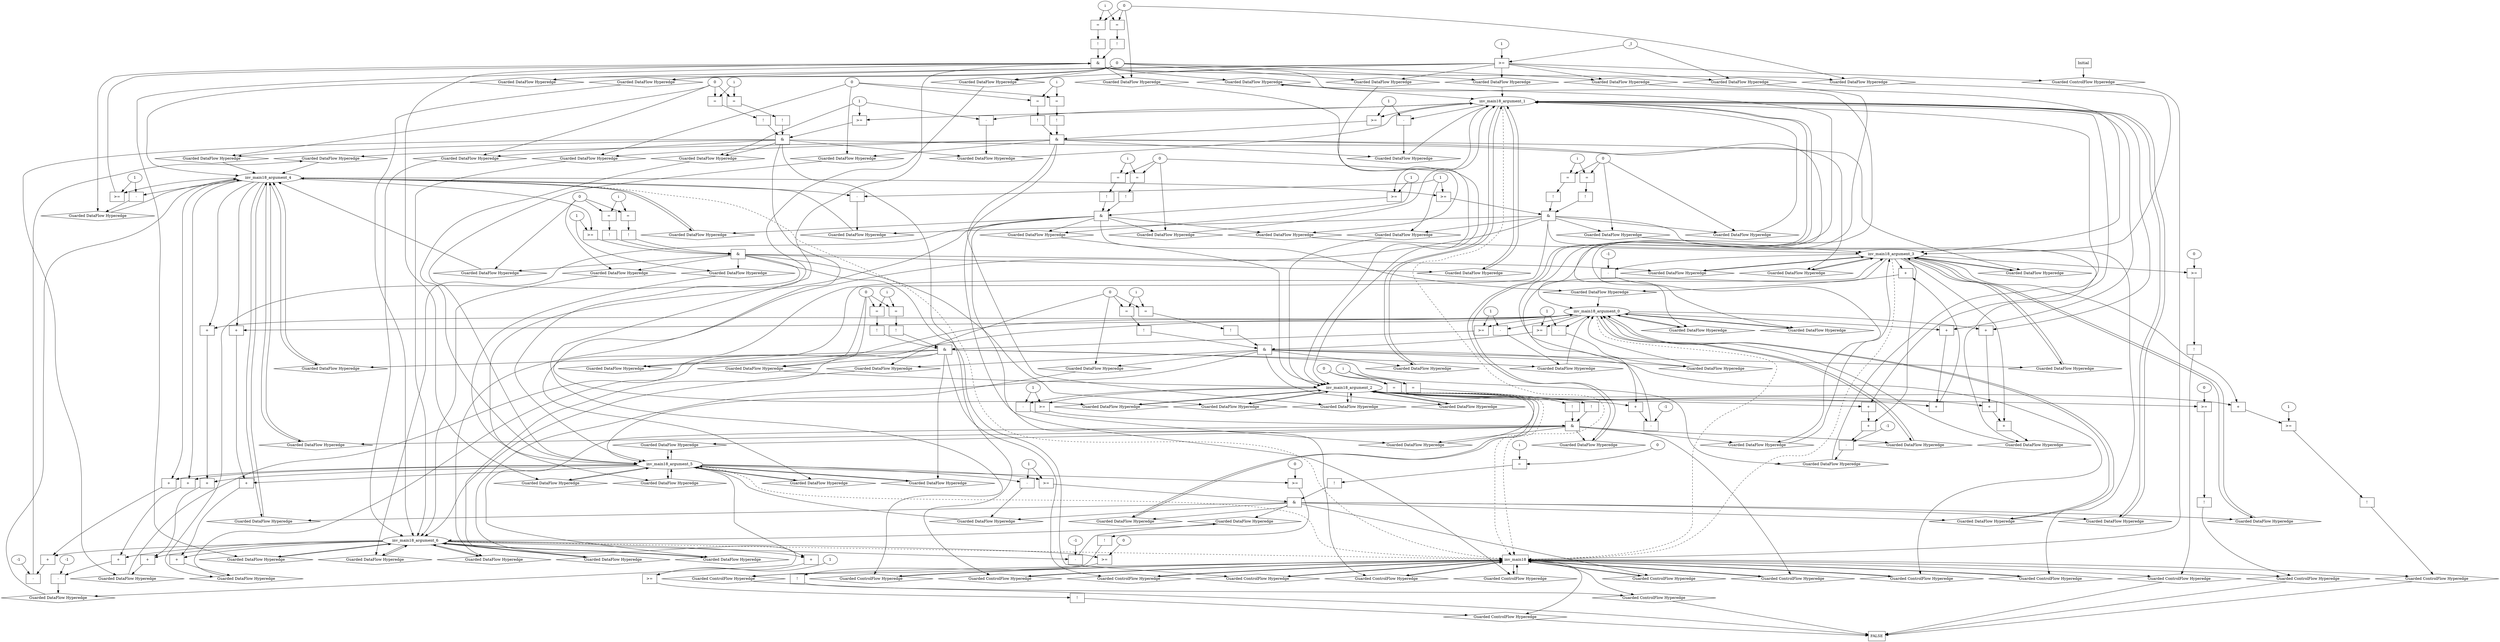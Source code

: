 digraph dag {
inv_main18 [label="inv_main18" shape="rect"];
FALSE [label="FALSE" shape="rect"];
Initial [label="Initial" shape="rect"];
ControlFowHyperEdge_0 [label="Guarded ControlFlow Hyperedge" shape="diamond"];
Initial -> ControlFowHyperEdge_0[label=""]
ControlFowHyperEdge_0 -> inv_main18[label=""]
ControlFowHyperEdge_1 [label="Guarded ControlFlow Hyperedge" shape="diamond"];
inv_main18 -> ControlFowHyperEdge_1[label=""]
ControlFowHyperEdge_1 -> inv_main18[label=""]
ControlFowHyperEdge_2 [label="Guarded ControlFlow Hyperedge" shape="diamond"];
inv_main18 -> ControlFowHyperEdge_2[label=""]
ControlFowHyperEdge_2 -> inv_main18[label=""]
ControlFowHyperEdge_3 [label="Guarded ControlFlow Hyperedge" shape="diamond"];
inv_main18 -> ControlFowHyperEdge_3[label=""]
ControlFowHyperEdge_3 -> inv_main18[label=""]
ControlFowHyperEdge_4 [label="Guarded ControlFlow Hyperedge" shape="diamond"];
inv_main18 -> ControlFowHyperEdge_4[label=""]
ControlFowHyperEdge_4 -> inv_main18[label=""]
ControlFowHyperEdge_5 [label="Guarded ControlFlow Hyperedge" shape="diamond"];
inv_main18 -> ControlFowHyperEdge_5[label=""]
ControlFowHyperEdge_5 -> inv_main18[label=""]
ControlFowHyperEdge_6 [label="Guarded ControlFlow Hyperedge" shape="diamond"];
inv_main18 -> ControlFowHyperEdge_6[label=""]
ControlFowHyperEdge_6 -> inv_main18[label=""]
ControlFowHyperEdge_7 [label="Guarded ControlFlow Hyperedge" shape="diamond"];
inv_main18 -> ControlFowHyperEdge_7[label=""]
ControlFowHyperEdge_7 -> inv_main18[label=""]
ControlFowHyperEdge_8 [label="Guarded ControlFlow Hyperedge" shape="diamond"];
inv_main18 -> ControlFowHyperEdge_8[label=""]
ControlFowHyperEdge_8 -> inv_main18[label=""]
ControlFowHyperEdge_9 [label="Guarded ControlFlow Hyperedge" shape="diamond"];
inv_main18 -> ControlFowHyperEdge_9[label=""]
ControlFowHyperEdge_9 -> inv_main18[label=""]
ControlFowHyperEdge_10 [label="Guarded ControlFlow Hyperedge" shape="diamond"];
inv_main18 -> ControlFowHyperEdge_10[label=""]
ControlFowHyperEdge_10 -> inv_main18[label=""]
ControlFowHyperEdge_11 [label="Guarded ControlFlow Hyperedge" shape="diamond"];
inv_main18 -> ControlFowHyperEdge_11[label=""]
ControlFowHyperEdge_11 -> FALSE[label=""]
ControlFowHyperEdge_12 [label="Guarded ControlFlow Hyperedge" shape="diamond"];
inv_main18 -> ControlFowHyperEdge_12[label=""]
ControlFowHyperEdge_12 -> FALSE[label=""]
ControlFowHyperEdge_13 [label="Guarded ControlFlow Hyperedge" shape="diamond"];
inv_main18 -> ControlFowHyperEdge_13[label=""]
ControlFowHyperEdge_13 -> FALSE[label=""]
ControlFowHyperEdge_14 [label="Guarded ControlFlow Hyperedge" shape="diamond"];
inv_main18 -> ControlFowHyperEdge_14[label=""]
ControlFowHyperEdge_14 -> FALSE[label=""]
ControlFowHyperEdge_15 [label="Guarded ControlFlow Hyperedge" shape="diamond"];
inv_main18 -> ControlFowHyperEdge_15[label=""]
ControlFowHyperEdge_15 -> FALSE[label=""]
ControlFowHyperEdge_16 [label="Guarded ControlFlow Hyperedge" shape="diamond"];
inv_main18 -> ControlFowHyperEdge_16[label=""]
ControlFowHyperEdge_16 -> FALSE[label=""]
inv_main18_argument_0 [label="inv_main18_argument_0" shape="oval"];
inv_main18_argument_0 -> inv_main18[label="" style="dashed"]
inv_main18_argument_1 [label="inv_main18_argument_1" shape="oval"];
inv_main18_argument_1 -> inv_main18[label="" style="dashed"]
inv_main18_argument_2 [label="inv_main18_argument_2" shape="oval"];
inv_main18_argument_2 -> inv_main18[label="" style="dashed"]
inv_main18_argument_3 [label="inv_main18_argument_3" shape="oval"];
inv_main18_argument_3 -> inv_main18[label="" style="dashed"]
inv_main18_argument_4 [label="inv_main18_argument_4" shape="oval"];
inv_main18_argument_4 -> inv_main18[label="" style="dashed"]
inv_main18_argument_5 [label="inv_main18_argument_5" shape="oval"];
inv_main18_argument_5 -> inv_main18[label="" style="dashed"]
inv_main18_argument_6 [label="inv_main18_argument_6" shape="oval"];
inv_main18_argument_6 -> inv_main18[label="" style="dashed"]

xxxinv_main18___Initial_0xxxguard_0_node_0 [label=">=" shape="rect"];
xxxinv_main18___Initial_0xxxguard_0_node_2 [label="1"];
xxxinv_main18___Initial_0xxxdataFlow2_node_0->xxxinv_main18___Initial_0xxxguard_0_node_0
xxxinv_main18___Initial_0xxxguard_0_node_2->xxxinv_main18___Initial_0xxxguard_0_node_0

xxxinv_main18___Initial_0xxxguard_0_node_0->ControlFowHyperEdge_0 [label=""];
xxxinv_main18___Initial_0xxxdataFlow_0_node_0 [label="0"];

xxxinv_main18___Initial_0xxxdataFlow_0_node_0->DataFowHyperEdge_0_inv_main18_argument_5 [label=""];

xxxinv_main18___Initial_0xxxdataFlow_0_node_0->DataFowHyperEdge_0_inv_main18_argument_3 [label=""];
xxxinv_main18___Initial_0xxxdataFlow2_node_0 [label="_I"];

xxxinv_main18___Initial_0xxxdataFlow2_node_0->DataFowHyperEdge_0_inv_main18_argument_0 [label=""];

xxxinv_main18___Initial_0xxxdataFlow_0_node_0->DataFowHyperEdge_0_inv_main18_argument_2 [label=""];

xxxinv_main18___Initial_0xxxdataFlow_0_node_0->DataFowHyperEdge_0_inv_main18_argument_1 [label=""];

xxxinv_main18___Initial_0xxxdataFlow_0_node_0->DataFowHyperEdge_0_inv_main18_argument_4 [label=""];

xxxinv_main18___Initial_0xxxdataFlow_0_node_0->DataFowHyperEdge_0_inv_main18_argument_6 [label=""];
xxxinv_main18___inv_main18_1xxx_and [label="&" shape="rect"];
xxxinv_main18___inv_main18_1xxxguard_0_node_0 [label=">=" shape="rect"];
inv_main18_argument_4->xxxinv_main18___inv_main18_1xxxguard_0_node_0
xxxinv_main18___inv_main18_1xxxdataFlow3_node_2->xxxinv_main18___inv_main18_1xxxguard_0_node_0

xxxinv_main18___inv_main18_1xxxguard_0_node_0->xxxinv_main18___inv_main18_1xxx_and [label=""];
xxxinv_main18___inv_main18_1xxxguard1_node_0 [label="!" shape="rect"];
xxxinv_main18___inv_main18_1xxxguard1_node_1 [label="=" shape="rect"];
xxxinv_main18___inv_main18_1xxxguard1_node_2 [label="i"];
xxxinv_main18___inv_main18_1xxxguard1_node_1->xxxinv_main18___inv_main18_1xxxguard1_node_0
xxxinv_main18___inv_main18_1xxxguard1_node_2->xxxinv_main18___inv_main18_1xxxguard1_node_1
xxxinv_main18___inv_main18_1xxxdataFlow1_node_0->xxxinv_main18___inv_main18_1xxxguard1_node_1

xxxinv_main18___inv_main18_1xxxguard1_node_0->xxxinv_main18___inv_main18_1xxx_and [label=""];
xxxinv_main18___inv_main18_1xxxguard2_node_0 [label="!" shape="rect"];
xxxinv_main18___inv_main18_1xxxguard2_node_1 [label="=" shape="rect"];
xxxinv_main18___inv_main18_1xxxguard2_node_1->xxxinv_main18___inv_main18_1xxxguard2_node_0
xxxinv_main18___inv_main18_1xxxguard1_node_2->xxxinv_main18___inv_main18_1xxxguard2_node_1
xxxinv_main18___inv_main18_1xxxdataFlow1_node_0->xxxinv_main18___inv_main18_1xxxguard2_node_1

xxxinv_main18___inv_main18_1xxxguard2_node_0->xxxinv_main18___inv_main18_1xxx_and [label=""];
xxxinv_main18___inv_main18_1xxx_and->ControlFowHyperEdge_1 [label=""];
xxxinv_main18___inv_main18_1xxxdataFlow_0_node_0 [label="-" shape="rect"];
xxxinv_main18___inv_main18_1xxxdataFlow_0_node_1 [label="+" shape="rect"];
xxxinv_main18___inv_main18_1xxxdataFlow_0_node_4 [label="-1"];
xxxinv_main18___inv_main18_1xxxdataFlow_0_node_1->xxxinv_main18___inv_main18_1xxxdataFlow_0_node_0
xxxinv_main18___inv_main18_1xxxdataFlow_0_node_4->xxxinv_main18___inv_main18_1xxxdataFlow_0_node_0
inv_main18_argument_2->xxxinv_main18___inv_main18_1xxxdataFlow_0_node_1
inv_main18_argument_3->xxxinv_main18___inv_main18_1xxxdataFlow_0_node_1

xxxinv_main18___inv_main18_1xxxdataFlow_0_node_0->DataFowHyperEdge_1_inv_main18_argument_1 [label=""];
xxxinv_main18___inv_main18_1xxxdataFlow1_node_0 [label="0"];

xxxinv_main18___inv_main18_1xxxdataFlow1_node_0->DataFowHyperEdge_1_inv_main18_argument_2 [label=""];

xxxinv_main18___inv_main18_1xxxdataFlow1_node_0->DataFowHyperEdge_1_inv_main18_argument_3 [label=""];
xxxinv_main18___inv_main18_1xxxdataFlow3_node_0 [label="-" shape="rect"];
xxxinv_main18___inv_main18_1xxxdataFlow3_node_2 [label="1"];
inv_main18_argument_4->xxxinv_main18___inv_main18_1xxxdataFlow3_node_0
xxxinv_main18___inv_main18_1xxxdataFlow3_node_2->xxxinv_main18___inv_main18_1xxxdataFlow3_node_0

xxxinv_main18___inv_main18_1xxxdataFlow3_node_0->DataFowHyperEdge_1_inv_main18_argument_4 [label=""];
xxxinv_main18___inv_main18_2xxx_and [label="&" shape="rect"];
xxxinv_main18___inv_main18_2xxxguard_0_node_0 [label=">=" shape="rect"];
inv_main18_argument_0->xxxinv_main18___inv_main18_2xxxguard_0_node_0
xxxinv_main18___inv_main18_2xxxdataFlow_0_node_2->xxxinv_main18___inv_main18_2xxxguard_0_node_0

xxxinv_main18___inv_main18_2xxxguard_0_node_0->xxxinv_main18___inv_main18_2xxx_and [label=""];
xxxinv_main18___inv_main18_2xxxguard1_node_0 [label="!" shape="rect"];
xxxinv_main18___inv_main18_2xxxguard1_node_1 [label="=" shape="rect"];
xxxinv_main18___inv_main18_2xxxguard1_node_2 [label="i"];
xxxinv_main18___inv_main18_2xxxguard1_node_1->xxxinv_main18___inv_main18_2xxxguard1_node_0
xxxinv_main18___inv_main18_2xxxguard1_node_2->xxxinv_main18___inv_main18_2xxxguard1_node_1
xxxinv_main18___inv_main18_2xxxdataFlow2_node_0->xxxinv_main18___inv_main18_2xxxguard1_node_1

xxxinv_main18___inv_main18_2xxxguard1_node_0->xxxinv_main18___inv_main18_2xxx_and [label=""];
xxxinv_main18___inv_main18_2xxxguard2_node_0 [label="!" shape="rect"];
xxxinv_main18___inv_main18_2xxxguard2_node_1 [label="=" shape="rect"];
xxxinv_main18___inv_main18_2xxxguard2_node_1->xxxinv_main18___inv_main18_2xxxguard2_node_0
xxxinv_main18___inv_main18_2xxxguard1_node_2->xxxinv_main18___inv_main18_2xxxguard2_node_1
xxxinv_main18___inv_main18_2xxxdataFlow2_node_0->xxxinv_main18___inv_main18_2xxxguard2_node_1

xxxinv_main18___inv_main18_2xxxguard2_node_0->xxxinv_main18___inv_main18_2xxx_and [label=""];
xxxinv_main18___inv_main18_2xxx_and->ControlFowHyperEdge_2 [label=""];
xxxinv_main18___inv_main18_2xxxdataFlow_0_node_0 [label="-" shape="rect"];
xxxinv_main18___inv_main18_2xxxdataFlow_0_node_2 [label="1"];
inv_main18_argument_0->xxxinv_main18___inv_main18_2xxxdataFlow_0_node_0
xxxinv_main18___inv_main18_2xxxdataFlow_0_node_2->xxxinv_main18___inv_main18_2xxxdataFlow_0_node_0

xxxinv_main18___inv_main18_2xxxdataFlow_0_node_0->DataFowHyperEdge_2_inv_main18_argument_0 [label=""];
xxxinv_main18___inv_main18_2xxxdataFlow1_node_0 [label="-" shape="rect"];
xxxinv_main18___inv_main18_2xxxdataFlow1_node_1 [label="+" shape="rect"];
xxxinv_main18___inv_main18_2xxxdataFlow1_node_2 [label="+" shape="rect"];
xxxinv_main18___inv_main18_2xxxdataFlow1_node_6 [label="-1"];
xxxinv_main18___inv_main18_2xxxdataFlow1_node_1->xxxinv_main18___inv_main18_2xxxdataFlow1_node_0
xxxinv_main18___inv_main18_2xxxdataFlow1_node_6->xxxinv_main18___inv_main18_2xxxdataFlow1_node_0
xxxinv_main18___inv_main18_2xxxdataFlow1_node_2->xxxinv_main18___inv_main18_2xxxdataFlow1_node_1
inv_main18_argument_3->xxxinv_main18___inv_main18_2xxxdataFlow1_node_1
inv_main18_argument_1->xxxinv_main18___inv_main18_2xxxdataFlow1_node_2
inv_main18_argument_2->xxxinv_main18___inv_main18_2xxxdataFlow1_node_2

xxxinv_main18___inv_main18_2xxxdataFlow1_node_0->DataFowHyperEdge_2_inv_main18_argument_1 [label=""];
xxxinv_main18___inv_main18_2xxxdataFlow2_node_0 [label="0"];

xxxinv_main18___inv_main18_2xxxdataFlow2_node_0->DataFowHyperEdge_2_inv_main18_argument_2 [label=""];

xxxinv_main18___inv_main18_2xxxdataFlow2_node_0->DataFowHyperEdge_2_inv_main18_argument_3 [label=""];
xxxinv_main18___inv_main18_3xxx_and [label="&" shape="rect"];
xxxinv_main18___inv_main18_3xxxguard_0_node_0 [label=">=" shape="rect"];
inv_main18_argument_0->xxxinv_main18___inv_main18_3xxxguard_0_node_0
xxxinv_main18___inv_main18_3xxxdataFlow_0_node_2->xxxinv_main18___inv_main18_3xxxguard_0_node_0

xxxinv_main18___inv_main18_3xxxguard_0_node_0->xxxinv_main18___inv_main18_3xxx_and [label=""];
xxxinv_main18___inv_main18_3xxxguard1_node_0 [label="!" shape="rect"];
xxxinv_main18___inv_main18_3xxxguard1_node_1 [label="=" shape="rect"];
xxxinv_main18___inv_main18_3xxxguard1_node_2 [label="i"];
xxxinv_main18___inv_main18_3xxxguard1_node_1->xxxinv_main18___inv_main18_3xxxguard1_node_0
xxxinv_main18___inv_main18_3xxxguard1_node_2->xxxinv_main18___inv_main18_3xxxguard1_node_1
xxxinv_main18___inv_main18_3xxxdataFlow2_node_0->xxxinv_main18___inv_main18_3xxxguard1_node_1

xxxinv_main18___inv_main18_3xxxguard1_node_0->xxxinv_main18___inv_main18_3xxx_and [label=""];
xxxinv_main18___inv_main18_3xxxguard2_node_0 [label="!" shape="rect"];
xxxinv_main18___inv_main18_3xxxguard2_node_1 [label="=" shape="rect"];
xxxinv_main18___inv_main18_3xxxguard2_node_1->xxxinv_main18___inv_main18_3xxxguard2_node_0
xxxinv_main18___inv_main18_3xxxguard1_node_2->xxxinv_main18___inv_main18_3xxxguard2_node_1
xxxinv_main18___inv_main18_3xxxdataFlow2_node_0->xxxinv_main18___inv_main18_3xxxguard2_node_1

xxxinv_main18___inv_main18_3xxxguard2_node_0->xxxinv_main18___inv_main18_3xxx_and [label=""];
xxxinv_main18___inv_main18_3xxx_and->ControlFowHyperEdge_3 [label=""];
xxxinv_main18___inv_main18_3xxxdataFlow_0_node_0 [label="-" shape="rect"];
xxxinv_main18___inv_main18_3xxxdataFlow_0_node_2 [label="1"];
inv_main18_argument_0->xxxinv_main18___inv_main18_3xxxdataFlow_0_node_0
xxxinv_main18___inv_main18_3xxxdataFlow_0_node_2->xxxinv_main18___inv_main18_3xxxdataFlow_0_node_0

xxxinv_main18___inv_main18_3xxxdataFlow_0_node_0->DataFowHyperEdge_3_inv_main18_argument_0 [label=""];
xxxinv_main18___inv_main18_3xxxdataFlow1_node_0 [label="-" shape="rect"];
xxxinv_main18___inv_main18_3xxxdataFlow1_node_1 [label="+" shape="rect"];
xxxinv_main18___inv_main18_3xxxdataFlow1_node_2 [label="+" shape="rect"];
xxxinv_main18___inv_main18_3xxxdataFlow1_node_6 [label="-1"];
xxxinv_main18___inv_main18_3xxxdataFlow1_node_1->xxxinv_main18___inv_main18_3xxxdataFlow1_node_0
xxxinv_main18___inv_main18_3xxxdataFlow1_node_6->xxxinv_main18___inv_main18_3xxxdataFlow1_node_0
xxxinv_main18___inv_main18_3xxxdataFlow1_node_2->xxxinv_main18___inv_main18_3xxxdataFlow1_node_1
inv_main18_argument_6->xxxinv_main18___inv_main18_3xxxdataFlow1_node_1
inv_main18_argument_4->xxxinv_main18___inv_main18_3xxxdataFlow1_node_2
inv_main18_argument_5->xxxinv_main18___inv_main18_3xxxdataFlow1_node_2

xxxinv_main18___inv_main18_3xxxdataFlow1_node_0->DataFowHyperEdge_3_inv_main18_argument_4 [label=""];
xxxinv_main18___inv_main18_3xxxdataFlow2_node_0 [label="0"];

xxxinv_main18___inv_main18_3xxxdataFlow2_node_0->DataFowHyperEdge_3_inv_main18_argument_5 [label=""];

xxxinv_main18___inv_main18_3xxxdataFlow2_node_0->DataFowHyperEdge_3_inv_main18_argument_6 [label=""];
xxxinv_main18___inv_main18_4xxx_and [label="&" shape="rect"];
xxxinv_main18___inv_main18_4xxxguard_0_node_0 [label=">=" shape="rect"];
inv_main18_argument_1->xxxinv_main18___inv_main18_4xxxguard_0_node_0
xxxinv_main18___inv_main18_4xxxdataFlow_0_node_2->xxxinv_main18___inv_main18_4xxxguard_0_node_0

xxxinv_main18___inv_main18_4xxxguard_0_node_0->xxxinv_main18___inv_main18_4xxx_and [label=""];
xxxinv_main18___inv_main18_4xxxguard1_node_0 [label="!" shape="rect"];
xxxinv_main18___inv_main18_4xxxguard1_node_1 [label="=" shape="rect"];
xxxinv_main18___inv_main18_4xxxguard1_node_2 [label="i"];
xxxinv_main18___inv_main18_4xxxguard1_node_1->xxxinv_main18___inv_main18_4xxxguard1_node_0
xxxinv_main18___inv_main18_4xxxguard1_node_2->xxxinv_main18___inv_main18_4xxxguard1_node_1
xxxinv_main18___inv_main18_4xxxdataFlow2_node_0->xxxinv_main18___inv_main18_4xxxguard1_node_1

xxxinv_main18___inv_main18_4xxxguard1_node_0->xxxinv_main18___inv_main18_4xxx_and [label=""];
xxxinv_main18___inv_main18_4xxxguard2_node_0 [label="!" shape="rect"];
xxxinv_main18___inv_main18_4xxxguard2_node_1 [label="=" shape="rect"];
xxxinv_main18___inv_main18_4xxxguard2_node_1->xxxinv_main18___inv_main18_4xxxguard2_node_0
xxxinv_main18___inv_main18_4xxxguard1_node_2->xxxinv_main18___inv_main18_4xxxguard2_node_1
xxxinv_main18___inv_main18_4xxxdataFlow2_node_0->xxxinv_main18___inv_main18_4xxxguard2_node_1

xxxinv_main18___inv_main18_4xxxguard2_node_0->xxxinv_main18___inv_main18_4xxx_and [label=""];
xxxinv_main18___inv_main18_4xxx_and->ControlFowHyperEdge_4 [label=""];
xxxinv_main18___inv_main18_4xxxdataFlow_0_node_0 [label="-" shape="rect"];
xxxinv_main18___inv_main18_4xxxdataFlow_0_node_2 [label="1"];
inv_main18_argument_1->xxxinv_main18___inv_main18_4xxxdataFlow_0_node_0
xxxinv_main18___inv_main18_4xxxdataFlow_0_node_2->xxxinv_main18___inv_main18_4xxxdataFlow_0_node_0

xxxinv_main18___inv_main18_4xxxdataFlow_0_node_0->DataFowHyperEdge_4_inv_main18_argument_1 [label=""];
xxxinv_main18___inv_main18_4xxxdataFlow1_node_0 [label="-" shape="rect"];
xxxinv_main18___inv_main18_4xxxdataFlow1_node_1 [label="+" shape="rect"];
xxxinv_main18___inv_main18_4xxxdataFlow1_node_2 [label="+" shape="rect"];
xxxinv_main18___inv_main18_4xxxdataFlow1_node_6 [label="-1"];
xxxinv_main18___inv_main18_4xxxdataFlow1_node_1->xxxinv_main18___inv_main18_4xxxdataFlow1_node_0
xxxinv_main18___inv_main18_4xxxdataFlow1_node_6->xxxinv_main18___inv_main18_4xxxdataFlow1_node_0
xxxinv_main18___inv_main18_4xxxdataFlow1_node_2->xxxinv_main18___inv_main18_4xxxdataFlow1_node_1
inv_main18_argument_6->xxxinv_main18___inv_main18_4xxxdataFlow1_node_1
inv_main18_argument_4->xxxinv_main18___inv_main18_4xxxdataFlow1_node_2
inv_main18_argument_5->xxxinv_main18___inv_main18_4xxxdataFlow1_node_2

xxxinv_main18___inv_main18_4xxxdataFlow1_node_0->DataFowHyperEdge_4_inv_main18_argument_4 [label=""];
xxxinv_main18___inv_main18_4xxxdataFlow2_node_0 [label="0"];

xxxinv_main18___inv_main18_4xxxdataFlow2_node_0->DataFowHyperEdge_4_inv_main18_argument_5 [label=""];

xxxinv_main18___inv_main18_4xxxdataFlow2_node_0->DataFowHyperEdge_4_inv_main18_argument_6 [label=""];
xxxinv_main18___inv_main18_5xxx_and [label="&" shape="rect"];
xxxinv_main18___inv_main18_5xxxguard_0_node_0 [label=">=" shape="rect"];
inv_main18_argument_1->xxxinv_main18___inv_main18_5xxxguard_0_node_0
xxxinv_main18___inv_main18_5xxxdataFlow2_node_0->xxxinv_main18___inv_main18_5xxxguard_0_node_0

xxxinv_main18___inv_main18_5xxxguard_0_node_0->xxxinv_main18___inv_main18_5xxx_and [label=""];
xxxinv_main18___inv_main18_5xxxguard1_node_0 [label="!" shape="rect"];
xxxinv_main18___inv_main18_5xxxguard1_node_1 [label="=" shape="rect"];
xxxinv_main18___inv_main18_5xxxguard1_node_2 [label="i"];
xxxinv_main18___inv_main18_5xxxguard1_node_1->xxxinv_main18___inv_main18_5xxxguard1_node_0
xxxinv_main18___inv_main18_5xxxguard1_node_2->xxxinv_main18___inv_main18_5xxxguard1_node_1
xxxinv_main18___inv_main18_5xxxdataFlow1_node_0->xxxinv_main18___inv_main18_5xxxguard1_node_1

xxxinv_main18___inv_main18_5xxxguard1_node_0->xxxinv_main18___inv_main18_5xxx_and [label=""];
xxxinv_main18___inv_main18_5xxxguard2_node_0 [label="!" shape="rect"];
xxxinv_main18___inv_main18_5xxxguard2_node_1 [label="=" shape="rect"];
xxxinv_main18___inv_main18_5xxxguard2_node_1->xxxinv_main18___inv_main18_5xxxguard2_node_0
xxxinv_main18___inv_main18_5xxxguard1_node_2->xxxinv_main18___inv_main18_5xxxguard2_node_1
xxxinv_main18___inv_main18_5xxxdataFlow1_node_0->xxxinv_main18___inv_main18_5xxxguard2_node_1

xxxinv_main18___inv_main18_5xxxguard2_node_0->xxxinv_main18___inv_main18_5xxx_and [label=""];
xxxinv_main18___inv_main18_5xxx_and->ControlFowHyperEdge_5 [label=""];
xxxinv_main18___inv_main18_5xxxdataFlow_0_node_0 [label="+" shape="rect"];
xxxinv_main18___inv_main18_5xxxdataFlow_0_node_1 [label="+" shape="rect"];
xxxinv_main18___inv_main18_5xxxdataFlow_0_node_2 [label="+" shape="rect"];
xxxinv_main18___inv_main18_5xxxdataFlow_0_node_1->xxxinv_main18___inv_main18_5xxxdataFlow_0_node_0
inv_main18_argument_3->xxxinv_main18___inv_main18_5xxxdataFlow_0_node_0
xxxinv_main18___inv_main18_5xxxdataFlow_0_node_2->xxxinv_main18___inv_main18_5xxxdataFlow_0_node_1
inv_main18_argument_2->xxxinv_main18___inv_main18_5xxxdataFlow_0_node_1
inv_main18_argument_0->xxxinv_main18___inv_main18_5xxxdataFlow_0_node_2
inv_main18_argument_1->xxxinv_main18___inv_main18_5xxxdataFlow_0_node_2

xxxinv_main18___inv_main18_5xxxdataFlow_0_node_0->DataFowHyperEdge_5_inv_main18_argument_0 [label=""];
xxxinv_main18___inv_main18_5xxxdataFlow1_node_0 [label="0"];

xxxinv_main18___inv_main18_5xxxdataFlow1_node_0->DataFowHyperEdge_5_inv_main18_argument_1 [label=""];
xxxinv_main18___inv_main18_5xxxdataFlow2_node_0 [label="1"];

xxxinv_main18___inv_main18_5xxxdataFlow2_node_0->DataFowHyperEdge_5_inv_main18_argument_2 [label=""];

xxxinv_main18___inv_main18_5xxxdataFlow1_node_0->DataFowHyperEdge_5_inv_main18_argument_3 [label=""];
xxxinv_main18___inv_main18_6xxx_and [label="&" shape="rect"];
xxxinv_main18___inv_main18_6xxxguard_0_node_0 [label=">=" shape="rect"];
inv_main18_argument_4->xxxinv_main18___inv_main18_6xxxguard_0_node_0
xxxinv_main18___inv_main18_6xxxdataFlow2_node_0->xxxinv_main18___inv_main18_6xxxguard_0_node_0

xxxinv_main18___inv_main18_6xxxguard_0_node_0->xxxinv_main18___inv_main18_6xxx_and [label=""];
xxxinv_main18___inv_main18_6xxxguard1_node_0 [label="!" shape="rect"];
xxxinv_main18___inv_main18_6xxxguard1_node_1 [label="=" shape="rect"];
xxxinv_main18___inv_main18_6xxxguard1_node_2 [label="i"];
xxxinv_main18___inv_main18_6xxxguard1_node_1->xxxinv_main18___inv_main18_6xxxguard1_node_0
xxxinv_main18___inv_main18_6xxxguard1_node_2->xxxinv_main18___inv_main18_6xxxguard1_node_1
xxxinv_main18___inv_main18_6xxxdataFlow_0_node_0->xxxinv_main18___inv_main18_6xxxguard1_node_1

xxxinv_main18___inv_main18_6xxxguard1_node_0->xxxinv_main18___inv_main18_6xxx_and [label=""];
xxxinv_main18___inv_main18_6xxxguard2_node_0 [label="!" shape="rect"];
xxxinv_main18___inv_main18_6xxxguard2_node_1 [label="=" shape="rect"];
xxxinv_main18___inv_main18_6xxxguard2_node_1->xxxinv_main18___inv_main18_6xxxguard2_node_0
xxxinv_main18___inv_main18_6xxxguard1_node_2->xxxinv_main18___inv_main18_6xxxguard2_node_1
xxxinv_main18___inv_main18_6xxxdataFlow_0_node_0->xxxinv_main18___inv_main18_6xxxguard2_node_1

xxxinv_main18___inv_main18_6xxxguard2_node_0->xxxinv_main18___inv_main18_6xxx_and [label=""];
xxxinv_main18___inv_main18_6xxx_and->ControlFowHyperEdge_6 [label=""];
xxxinv_main18___inv_main18_6xxxdataFlow_0_node_0 [label="0"];

xxxinv_main18___inv_main18_6xxxdataFlow_0_node_0->DataFowHyperEdge_6_inv_main18_argument_3 [label=""];
xxxinv_main18___inv_main18_6xxxdataFlow1_node_0 [label="+" shape="rect"];
xxxinv_main18___inv_main18_6xxxdataFlow1_node_1 [label="+" shape="rect"];
xxxinv_main18___inv_main18_6xxxdataFlow1_node_2 [label="+" shape="rect"];
xxxinv_main18___inv_main18_6xxxdataFlow1_node_1->xxxinv_main18___inv_main18_6xxxdataFlow1_node_0
inv_main18_argument_3->xxxinv_main18___inv_main18_6xxxdataFlow1_node_0
xxxinv_main18___inv_main18_6xxxdataFlow1_node_2->xxxinv_main18___inv_main18_6xxxdataFlow1_node_1
inv_main18_argument_2->xxxinv_main18___inv_main18_6xxxdataFlow1_node_1
inv_main18_argument_0->xxxinv_main18___inv_main18_6xxxdataFlow1_node_2
inv_main18_argument_1->xxxinv_main18___inv_main18_6xxxdataFlow1_node_2

xxxinv_main18___inv_main18_6xxxdataFlow1_node_0->DataFowHyperEdge_6_inv_main18_argument_0 [label=""];
xxxinv_main18___inv_main18_6xxxdataFlow2_node_0 [label="1"];

xxxinv_main18___inv_main18_6xxxdataFlow2_node_0->DataFowHyperEdge_6_inv_main18_argument_2 [label=""];

xxxinv_main18___inv_main18_6xxxdataFlow_0_node_0->DataFowHyperEdge_6_inv_main18_argument_1 [label=""];
xxxinv_main18___inv_main18_6xxxdataFlow4_node_0 [label="-" shape="rect"];
inv_main18_argument_4->xxxinv_main18___inv_main18_6xxxdataFlow4_node_0
xxxinv_main18___inv_main18_6xxxdataFlow2_node_0->xxxinv_main18___inv_main18_6xxxdataFlow4_node_0

xxxinv_main18___inv_main18_6xxxdataFlow4_node_0->DataFowHyperEdge_6_inv_main18_argument_4 [label=""];
xxxinv_main18___inv_main18_7xxx_and [label="&" shape="rect"];
xxxinv_main18___inv_main18_7xxxguard_0_node_0 [label=">=" shape="rect"];
inv_main18_argument_4->xxxinv_main18___inv_main18_7xxxguard_0_node_0
xxxinv_main18___inv_main18_7xxxdataFlow2_node_0->xxxinv_main18___inv_main18_7xxxguard_0_node_0

xxxinv_main18___inv_main18_7xxxguard_0_node_0->xxxinv_main18___inv_main18_7xxx_and [label=""];
xxxinv_main18___inv_main18_7xxxguard1_node_0 [label="!" shape="rect"];
xxxinv_main18___inv_main18_7xxxguard1_node_1 [label="=" shape="rect"];
xxxinv_main18___inv_main18_7xxxguard1_node_2 [label="i"];
xxxinv_main18___inv_main18_7xxxguard1_node_1->xxxinv_main18___inv_main18_7xxxguard1_node_0
xxxinv_main18___inv_main18_7xxxguard1_node_2->xxxinv_main18___inv_main18_7xxxguard1_node_1
xxxinv_main18___inv_main18_7xxxdataFlow1_node_0->xxxinv_main18___inv_main18_7xxxguard1_node_1

xxxinv_main18___inv_main18_7xxxguard1_node_0->xxxinv_main18___inv_main18_7xxx_and [label=""];
xxxinv_main18___inv_main18_7xxxguard2_node_0 [label="!" shape="rect"];
xxxinv_main18___inv_main18_7xxxguard2_node_1 [label="=" shape="rect"];
xxxinv_main18___inv_main18_7xxxguard2_node_1->xxxinv_main18___inv_main18_7xxxguard2_node_0
xxxinv_main18___inv_main18_7xxxguard1_node_2->xxxinv_main18___inv_main18_7xxxguard2_node_1
xxxinv_main18___inv_main18_7xxxdataFlow1_node_0->xxxinv_main18___inv_main18_7xxxguard2_node_1

xxxinv_main18___inv_main18_7xxxguard2_node_0->xxxinv_main18___inv_main18_7xxx_and [label=""];
xxxinv_main18___inv_main18_7xxx_and->ControlFowHyperEdge_7 [label=""];
xxxinv_main18___inv_main18_7xxxdataFlow_0_node_0 [label="+" shape="rect"];
xxxinv_main18___inv_main18_7xxxdataFlow_0_node_1 [label="+" shape="rect"];
xxxinv_main18___inv_main18_7xxxdataFlow_0_node_2 [label="+" shape="rect"];
xxxinv_main18___inv_main18_7xxxdataFlow_0_node_1->xxxinv_main18___inv_main18_7xxxdataFlow_0_node_0
inv_main18_argument_6->xxxinv_main18___inv_main18_7xxxdataFlow_0_node_0
xxxinv_main18___inv_main18_7xxxdataFlow_0_node_2->xxxinv_main18___inv_main18_7xxxdataFlow_0_node_1
inv_main18_argument_5->xxxinv_main18___inv_main18_7xxxdataFlow_0_node_1
inv_main18_argument_0->xxxinv_main18___inv_main18_7xxxdataFlow_0_node_2
inv_main18_argument_4->xxxinv_main18___inv_main18_7xxxdataFlow_0_node_2

xxxinv_main18___inv_main18_7xxxdataFlow_0_node_0->DataFowHyperEdge_7_inv_main18_argument_0 [label=""];
xxxinv_main18___inv_main18_7xxxdataFlow1_node_0 [label="0"];

xxxinv_main18___inv_main18_7xxxdataFlow1_node_0->DataFowHyperEdge_7_inv_main18_argument_4 [label=""];
xxxinv_main18___inv_main18_7xxxdataFlow2_node_0 [label="1"];

xxxinv_main18___inv_main18_7xxxdataFlow2_node_0->DataFowHyperEdge_7_inv_main18_argument_5 [label=""];

xxxinv_main18___inv_main18_7xxxdataFlow1_node_0->DataFowHyperEdge_7_inv_main18_argument_6 [label=""];
xxxinv_main18___inv_main18_8xxx_and [label="&" shape="rect"];
xxxinv_main18___inv_main18_8xxxguard_0_node_0 [label=">=" shape="rect"];
inv_main18_argument_1->xxxinv_main18___inv_main18_8xxxguard_0_node_0
xxxinv_main18___inv_main18_8xxxdataFlow_0_node_0->xxxinv_main18___inv_main18_8xxxguard_0_node_0

xxxinv_main18___inv_main18_8xxxguard_0_node_0->xxxinv_main18___inv_main18_8xxx_and [label=""];
xxxinv_main18___inv_main18_8xxxguard1_node_0 [label="!" shape="rect"];
xxxinv_main18___inv_main18_8xxxguard1_node_1 [label="=" shape="rect"];
xxxinv_main18___inv_main18_8xxxguard1_node_2 [label="i"];
xxxinv_main18___inv_main18_8xxxguard1_node_1->xxxinv_main18___inv_main18_8xxxguard1_node_0
xxxinv_main18___inv_main18_8xxxguard1_node_2->xxxinv_main18___inv_main18_8xxxguard1_node_1
xxxinv_main18___inv_main18_8xxxdataFlow3_node_0->xxxinv_main18___inv_main18_8xxxguard1_node_1

xxxinv_main18___inv_main18_8xxxguard1_node_0->xxxinv_main18___inv_main18_8xxx_and [label=""];
xxxinv_main18___inv_main18_8xxxguard2_node_0 [label="!" shape="rect"];
xxxinv_main18___inv_main18_8xxxguard2_node_1 [label="=" shape="rect"];
xxxinv_main18___inv_main18_8xxxguard2_node_1->xxxinv_main18___inv_main18_8xxxguard2_node_0
xxxinv_main18___inv_main18_8xxxguard1_node_2->xxxinv_main18___inv_main18_8xxxguard2_node_1
xxxinv_main18___inv_main18_8xxxdataFlow3_node_0->xxxinv_main18___inv_main18_8xxxguard2_node_1

xxxinv_main18___inv_main18_8xxxguard2_node_0->xxxinv_main18___inv_main18_8xxx_and [label=""];
xxxinv_main18___inv_main18_8xxx_and->ControlFowHyperEdge_8 [label=""];
xxxinv_main18___inv_main18_8xxxdataFlow_0_node_0 [label="1"];

xxxinv_main18___inv_main18_8xxxdataFlow_0_node_0->DataFowHyperEdge_8_inv_main18_argument_5 [label=""];
xxxinv_main18___inv_main18_8xxxdataFlow1_node_0 [label="+" shape="rect"];
xxxinv_main18___inv_main18_8xxxdataFlow1_node_1 [label="+" shape="rect"];
xxxinv_main18___inv_main18_8xxxdataFlow1_node_2 [label="+" shape="rect"];
xxxinv_main18___inv_main18_8xxxdataFlow1_node_1->xxxinv_main18___inv_main18_8xxxdataFlow1_node_0
inv_main18_argument_6->xxxinv_main18___inv_main18_8xxxdataFlow1_node_0
xxxinv_main18___inv_main18_8xxxdataFlow1_node_2->xxxinv_main18___inv_main18_8xxxdataFlow1_node_1
inv_main18_argument_5->xxxinv_main18___inv_main18_8xxxdataFlow1_node_1
inv_main18_argument_0->xxxinv_main18___inv_main18_8xxxdataFlow1_node_2
inv_main18_argument_4->xxxinv_main18___inv_main18_8xxxdataFlow1_node_2

xxxinv_main18___inv_main18_8xxxdataFlow1_node_0->DataFowHyperEdge_8_inv_main18_argument_0 [label=""];
xxxinv_main18___inv_main18_8xxxdataFlow2_node_0 [label="-" shape="rect"];
inv_main18_argument_1->xxxinv_main18___inv_main18_8xxxdataFlow2_node_0
xxxinv_main18___inv_main18_8xxxdataFlow_0_node_0->xxxinv_main18___inv_main18_8xxxdataFlow2_node_0

xxxinv_main18___inv_main18_8xxxdataFlow2_node_0->DataFowHyperEdge_8_inv_main18_argument_1 [label=""];
xxxinv_main18___inv_main18_8xxxdataFlow3_node_0 [label="0"];

xxxinv_main18___inv_main18_8xxxdataFlow3_node_0->DataFowHyperEdge_8_inv_main18_argument_4 [label=""];

xxxinv_main18___inv_main18_8xxxdataFlow3_node_0->DataFowHyperEdge_8_inv_main18_argument_6 [label=""];
xxxinv_main18___inv_main18_9xxx_and [label="&" shape="rect"];
xxxinv_main18___inv_main18_9xxxguard_0_node_0 [label=">=" shape="rect"];
inv_main18_argument_2->xxxinv_main18___inv_main18_9xxxguard_0_node_0
xxxinv_main18___inv_main18_9xxxdataFlow_0_node_2->xxxinv_main18___inv_main18_9xxxguard_0_node_0

xxxinv_main18___inv_main18_9xxxguard_0_node_0->xxxinv_main18___inv_main18_9xxx_and [label=""];
xxxinv_main18___inv_main18_9xxxguard1_node_0 [label="!" shape="rect"];
xxxinv_main18___inv_main18_9xxxguard1_node_1 [label="=" shape="rect"];
xxxinv_main18___inv_main18_9xxxguard1_node_2 [label="i"];
xxxinv_main18___inv_main18_9xxxguard1_node_3 [label="0"];
xxxinv_main18___inv_main18_9xxxguard1_node_1->xxxinv_main18___inv_main18_9xxxguard1_node_0
xxxinv_main18___inv_main18_9xxxguard1_node_2->xxxinv_main18___inv_main18_9xxxguard1_node_1
xxxinv_main18___inv_main18_9xxxguard1_node_3->xxxinv_main18___inv_main18_9xxxguard1_node_1

xxxinv_main18___inv_main18_9xxxguard1_node_0->xxxinv_main18___inv_main18_9xxx_and [label=""];
xxxinv_main18___inv_main18_9xxxguard2_node_0 [label="!" shape="rect"];
xxxinv_main18___inv_main18_9xxxguard2_node_1 [label="=" shape="rect"];
xxxinv_main18___inv_main18_9xxxguard2_node_1->xxxinv_main18___inv_main18_9xxxguard2_node_0
xxxinv_main18___inv_main18_9xxxguard1_node_2->xxxinv_main18___inv_main18_9xxxguard2_node_1
xxxinv_main18___inv_main18_9xxxguard1_node_3->xxxinv_main18___inv_main18_9xxxguard2_node_1

xxxinv_main18___inv_main18_9xxxguard2_node_0->xxxinv_main18___inv_main18_9xxx_and [label=""];
xxxinv_main18___inv_main18_9xxx_and->ControlFowHyperEdge_9 [label=""];
xxxinv_main18___inv_main18_9xxxdataFlow_0_node_0 [label="-" shape="rect"];
xxxinv_main18___inv_main18_9xxxdataFlow_0_node_2 [label="1"];
inv_main18_argument_2->xxxinv_main18___inv_main18_9xxxdataFlow_0_node_0
xxxinv_main18___inv_main18_9xxxdataFlow_0_node_2->xxxinv_main18___inv_main18_9xxxdataFlow_0_node_0

xxxinv_main18___inv_main18_9xxxdataFlow_0_node_0->DataFowHyperEdge_9_inv_main18_argument_2 [label=""];
xxxinv_main18___inv_main18_9xxxdataFlow1_node_0 [label="-" shape="rect"];
xxxinv_main18___inv_main18_9xxxdataFlow1_node_2 [label="-1"];
inv_main18_argument_3->xxxinv_main18___inv_main18_9xxxdataFlow1_node_0
xxxinv_main18___inv_main18_9xxxdataFlow1_node_2->xxxinv_main18___inv_main18_9xxxdataFlow1_node_0

xxxinv_main18___inv_main18_9xxxdataFlow1_node_0->DataFowHyperEdge_9_inv_main18_argument_3 [label=""];
xxxinv_main18___inv_main18_10xxx_and [label="&" shape="rect"];
xxxinv_main18___inv_main18_10xxxguard_0_node_0 [label=">=" shape="rect"];
inv_main18_argument_5->xxxinv_main18___inv_main18_10xxxguard_0_node_0
xxxinv_main18___inv_main18_10xxxdataFlow_0_node_2->xxxinv_main18___inv_main18_10xxxguard_0_node_0

xxxinv_main18___inv_main18_10xxxguard_0_node_0->xxxinv_main18___inv_main18_10xxx_and [label=""];
xxxinv_main18___inv_main18_10xxxguard1_node_0 [label="!" shape="rect"];
xxxinv_main18___inv_main18_10xxxguard1_node_1 [label="=" shape="rect"];
xxxinv_main18___inv_main18_10xxxguard1_node_2 [label="i"];
xxxinv_main18___inv_main18_10xxxguard1_node_3 [label="0"];
xxxinv_main18___inv_main18_10xxxguard1_node_1->xxxinv_main18___inv_main18_10xxxguard1_node_0
xxxinv_main18___inv_main18_10xxxguard1_node_2->xxxinv_main18___inv_main18_10xxxguard1_node_1
xxxinv_main18___inv_main18_10xxxguard1_node_3->xxxinv_main18___inv_main18_10xxxguard1_node_1

xxxinv_main18___inv_main18_10xxxguard1_node_0->xxxinv_main18___inv_main18_10xxx_and [label=""];
xxxinv_main18___inv_main18_10xxx_and->ControlFowHyperEdge_10 [label=""];
xxxinv_main18___inv_main18_10xxxdataFlow_0_node_0 [label="-" shape="rect"];
xxxinv_main18___inv_main18_10xxxdataFlow_0_node_2 [label="1"];
inv_main18_argument_5->xxxinv_main18___inv_main18_10xxxdataFlow_0_node_0
xxxinv_main18___inv_main18_10xxxdataFlow_0_node_2->xxxinv_main18___inv_main18_10xxxdataFlow_0_node_0

xxxinv_main18___inv_main18_10xxxdataFlow_0_node_0->DataFowHyperEdge_10_inv_main18_argument_5 [label=""];
xxxinv_main18___inv_main18_10xxxdataFlow1_node_0 [label="-" shape="rect"];
xxxinv_main18___inv_main18_10xxxdataFlow1_node_2 [label="-1"];
inv_main18_argument_6->xxxinv_main18___inv_main18_10xxxdataFlow1_node_0
xxxinv_main18___inv_main18_10xxxdataFlow1_node_2->xxxinv_main18___inv_main18_10xxxdataFlow1_node_0

xxxinv_main18___inv_main18_10xxxdataFlow1_node_0->DataFowHyperEdge_10_inv_main18_argument_6 [label=""];
xxxFALSE___inv_main18_11xxxguard_0_node_0 [label="!" shape="rect"];
xxxFALSE___inv_main18_11xxxguard_0_node_1 [label=">=" shape="rect"];
xxxFALSE___inv_main18_11xxxguard_0_node_2 [label="1"];
xxxFALSE___inv_main18_11xxxguard_0_node_3 [label="+" shape="rect"];
xxxFALSE___inv_main18_11xxxguard_0_node_1->xxxFALSE___inv_main18_11xxxguard_0_node_0
xxxFALSE___inv_main18_11xxxguard_0_node_2->xxxFALSE___inv_main18_11xxxguard_0_node_1
xxxFALSE___inv_main18_11xxxguard_0_node_3->xxxFALSE___inv_main18_11xxxguard_0_node_1
inv_main18_argument_2->xxxFALSE___inv_main18_11xxxguard_0_node_3
inv_main18_argument_3->xxxFALSE___inv_main18_11xxxguard_0_node_3

xxxFALSE___inv_main18_11xxxguard_0_node_0->ControlFowHyperEdge_11 [label=""];
xxxFALSE___inv_main18_12xxxguard_0_node_0 [label="!" shape="rect"];
xxxFALSE___inv_main18_12xxxguard_0_node_1 [label=">=" shape="rect"];
xxxFALSE___inv_main18_12xxxguard_0_node_2 [label="1"];
xxxFALSE___inv_main18_12xxxguard_0_node_3 [label="+" shape="rect"];
xxxFALSE___inv_main18_12xxxguard_0_node_1->xxxFALSE___inv_main18_12xxxguard_0_node_0
xxxFALSE___inv_main18_12xxxguard_0_node_2->xxxFALSE___inv_main18_12xxxguard_0_node_1
xxxFALSE___inv_main18_12xxxguard_0_node_3->xxxFALSE___inv_main18_12xxxguard_0_node_1
inv_main18_argument_5->xxxFALSE___inv_main18_12xxxguard_0_node_3
inv_main18_argument_6->xxxFALSE___inv_main18_12xxxguard_0_node_3

xxxFALSE___inv_main18_12xxxguard_0_node_0->ControlFowHyperEdge_12 [label=""];
xxxFALSE___inv_main18_13xxxguard_0_node_0 [label="!" shape="rect"];
xxxFALSE___inv_main18_13xxxguard_0_node_1 [label=">=" shape="rect"];
xxxFALSE___inv_main18_13xxxguard_0_node_3 [label="0"];
xxxFALSE___inv_main18_13xxxguard_0_node_1->xxxFALSE___inv_main18_13xxxguard_0_node_0
inv_main18_argument_6->xxxFALSE___inv_main18_13xxxguard_0_node_1
xxxFALSE___inv_main18_13xxxguard_0_node_3->xxxFALSE___inv_main18_13xxxguard_0_node_1

xxxFALSE___inv_main18_13xxxguard_0_node_0->ControlFowHyperEdge_13 [label=""];
xxxFALSE___inv_main18_14xxxguard_0_node_0 [label="!" shape="rect"];
xxxFALSE___inv_main18_14xxxguard_0_node_1 [label=">=" shape="rect"];
xxxFALSE___inv_main18_14xxxguard_0_node_3 [label="0"];
xxxFALSE___inv_main18_14xxxguard_0_node_1->xxxFALSE___inv_main18_14xxxguard_0_node_0
inv_main18_argument_5->xxxFALSE___inv_main18_14xxxguard_0_node_1
xxxFALSE___inv_main18_14xxxguard_0_node_3->xxxFALSE___inv_main18_14xxxguard_0_node_1

xxxFALSE___inv_main18_14xxxguard_0_node_0->ControlFowHyperEdge_14 [label=""];
xxxFALSE___inv_main18_15xxxguard_0_node_0 [label="!" shape="rect"];
xxxFALSE___inv_main18_15xxxguard_0_node_1 [label=">=" shape="rect"];
xxxFALSE___inv_main18_15xxxguard_0_node_3 [label="0"];
xxxFALSE___inv_main18_15xxxguard_0_node_1->xxxFALSE___inv_main18_15xxxguard_0_node_0
inv_main18_argument_3->xxxFALSE___inv_main18_15xxxguard_0_node_1
xxxFALSE___inv_main18_15xxxguard_0_node_3->xxxFALSE___inv_main18_15xxxguard_0_node_1

xxxFALSE___inv_main18_15xxxguard_0_node_0->ControlFowHyperEdge_15 [label=""];
xxxFALSE___inv_main18_16xxxguard_0_node_0 [label="!" shape="rect"];
xxxFALSE___inv_main18_16xxxguard_0_node_1 [label=">=" shape="rect"];
xxxFALSE___inv_main18_16xxxguard_0_node_3 [label="0"];
xxxFALSE___inv_main18_16xxxguard_0_node_1->xxxFALSE___inv_main18_16xxxguard_0_node_0
inv_main18_argument_2->xxxFALSE___inv_main18_16xxxguard_0_node_1
xxxFALSE___inv_main18_16xxxguard_0_node_3->xxxFALSE___inv_main18_16xxxguard_0_node_1

xxxFALSE___inv_main18_16xxxguard_0_node_0->ControlFowHyperEdge_16 [label=""];
DataFowHyperEdge_0_inv_main18_argument_0 [label="Guarded DataFlow Hyperedge" shape="diamond"];
DataFowHyperEdge_0_inv_main18_argument_0 -> inv_main18_argument_0[label=""]
xxxinv_main18___Initial_0xxxguard_0_node_0 -> DataFowHyperEdge_0_inv_main18_argument_0[label=""]
DataFowHyperEdge_0_inv_main18_argument_1 [label="Guarded DataFlow Hyperedge" shape="diamond"];
DataFowHyperEdge_0_inv_main18_argument_1 -> inv_main18_argument_1[label=""]
xxxinv_main18___Initial_0xxxguard_0_node_0 -> DataFowHyperEdge_0_inv_main18_argument_1[label=""]
DataFowHyperEdge_0_inv_main18_argument_2 [label="Guarded DataFlow Hyperedge" shape="diamond"];
DataFowHyperEdge_0_inv_main18_argument_2 -> inv_main18_argument_2[label=""]
xxxinv_main18___Initial_0xxxguard_0_node_0 -> DataFowHyperEdge_0_inv_main18_argument_2[label=""]
DataFowHyperEdge_0_inv_main18_argument_3 [label="Guarded DataFlow Hyperedge" shape="diamond"];
DataFowHyperEdge_0_inv_main18_argument_3 -> inv_main18_argument_3[label=""]
xxxinv_main18___Initial_0xxxguard_0_node_0 -> DataFowHyperEdge_0_inv_main18_argument_3[label=""]
DataFowHyperEdge_0_inv_main18_argument_4 [label="Guarded DataFlow Hyperedge" shape="diamond"];
DataFowHyperEdge_0_inv_main18_argument_4 -> inv_main18_argument_4[label=""]
xxxinv_main18___Initial_0xxxguard_0_node_0 -> DataFowHyperEdge_0_inv_main18_argument_4[label=""]
DataFowHyperEdge_0_inv_main18_argument_5 [label="Guarded DataFlow Hyperedge" shape="diamond"];
DataFowHyperEdge_0_inv_main18_argument_5 -> inv_main18_argument_5[label=""]
xxxinv_main18___Initial_0xxxguard_0_node_0 -> DataFowHyperEdge_0_inv_main18_argument_5[label=""]
DataFowHyperEdge_0_inv_main18_argument_6 [label="Guarded DataFlow Hyperedge" shape="diamond"];
DataFowHyperEdge_0_inv_main18_argument_6 -> inv_main18_argument_6[label=""]
xxxinv_main18___Initial_0xxxguard_0_node_0 -> DataFowHyperEdge_0_inv_main18_argument_6[label=""]
DataFowHyperEdge_1_inv_main18_argument_0 [label="Guarded DataFlow Hyperedge" shape="diamond"];
DataFowHyperEdge_1_inv_main18_argument_0 -> inv_main18_argument_0[label=""]
xxxinv_main18___inv_main18_1xxx_and -> DataFowHyperEdge_1_inv_main18_argument_0[label=""]
DataFowHyperEdge_1_inv_main18_argument_1 [label="Guarded DataFlow Hyperedge" shape="diamond"];
DataFowHyperEdge_1_inv_main18_argument_1 -> inv_main18_argument_1[label=""]
xxxinv_main18___inv_main18_1xxx_and -> DataFowHyperEdge_1_inv_main18_argument_1[label=""]
DataFowHyperEdge_1_inv_main18_argument_2 [label="Guarded DataFlow Hyperedge" shape="diamond"];
DataFowHyperEdge_1_inv_main18_argument_2 -> inv_main18_argument_2[label=""]
xxxinv_main18___inv_main18_1xxx_and -> DataFowHyperEdge_1_inv_main18_argument_2[label=""]
DataFowHyperEdge_1_inv_main18_argument_3 [label="Guarded DataFlow Hyperedge" shape="diamond"];
DataFowHyperEdge_1_inv_main18_argument_3 -> inv_main18_argument_3[label=""]
xxxinv_main18___inv_main18_1xxx_and -> DataFowHyperEdge_1_inv_main18_argument_3[label=""]
DataFowHyperEdge_1_inv_main18_argument_4 [label="Guarded DataFlow Hyperedge" shape="diamond"];
DataFowHyperEdge_1_inv_main18_argument_4 -> inv_main18_argument_4[label=""]
xxxinv_main18___inv_main18_1xxx_and -> DataFowHyperEdge_1_inv_main18_argument_4[label=""]
DataFowHyperEdge_1_inv_main18_argument_5 [label="Guarded DataFlow Hyperedge" shape="diamond"];
DataFowHyperEdge_1_inv_main18_argument_5 -> inv_main18_argument_5[label=""]
xxxinv_main18___inv_main18_1xxx_and -> DataFowHyperEdge_1_inv_main18_argument_5[label=""]
DataFowHyperEdge_1_inv_main18_argument_6 [label="Guarded DataFlow Hyperedge" shape="diamond"];
DataFowHyperEdge_1_inv_main18_argument_6 -> inv_main18_argument_6[label=""]
xxxinv_main18___inv_main18_1xxx_and -> DataFowHyperEdge_1_inv_main18_argument_6[label=""]
DataFowHyperEdge_2_inv_main18_argument_0 [label="Guarded DataFlow Hyperedge" shape="diamond"];
DataFowHyperEdge_2_inv_main18_argument_0 -> inv_main18_argument_0[label=""]
xxxinv_main18___inv_main18_2xxx_and -> DataFowHyperEdge_2_inv_main18_argument_0[label=""]
DataFowHyperEdge_2_inv_main18_argument_1 [label="Guarded DataFlow Hyperedge" shape="diamond"];
DataFowHyperEdge_2_inv_main18_argument_1 -> inv_main18_argument_1[label=""]
xxxinv_main18___inv_main18_2xxx_and -> DataFowHyperEdge_2_inv_main18_argument_1[label=""]
DataFowHyperEdge_2_inv_main18_argument_2 [label="Guarded DataFlow Hyperedge" shape="diamond"];
DataFowHyperEdge_2_inv_main18_argument_2 -> inv_main18_argument_2[label=""]
xxxinv_main18___inv_main18_2xxx_and -> DataFowHyperEdge_2_inv_main18_argument_2[label=""]
DataFowHyperEdge_2_inv_main18_argument_3 [label="Guarded DataFlow Hyperedge" shape="diamond"];
DataFowHyperEdge_2_inv_main18_argument_3 -> inv_main18_argument_3[label=""]
xxxinv_main18___inv_main18_2xxx_and -> DataFowHyperEdge_2_inv_main18_argument_3[label=""]
DataFowHyperEdge_2_inv_main18_argument_4 [label="Guarded DataFlow Hyperedge" shape="diamond"];
DataFowHyperEdge_2_inv_main18_argument_4 -> inv_main18_argument_4[label=""]
xxxinv_main18___inv_main18_2xxx_and -> DataFowHyperEdge_2_inv_main18_argument_4[label=""]
DataFowHyperEdge_2_inv_main18_argument_5 [label="Guarded DataFlow Hyperedge" shape="diamond"];
DataFowHyperEdge_2_inv_main18_argument_5 -> inv_main18_argument_5[label=""]
xxxinv_main18___inv_main18_2xxx_and -> DataFowHyperEdge_2_inv_main18_argument_5[label=""]
DataFowHyperEdge_2_inv_main18_argument_6 [label="Guarded DataFlow Hyperedge" shape="diamond"];
DataFowHyperEdge_2_inv_main18_argument_6 -> inv_main18_argument_6[label=""]
xxxinv_main18___inv_main18_2xxx_and -> DataFowHyperEdge_2_inv_main18_argument_6[label=""]
DataFowHyperEdge_3_inv_main18_argument_0 [label="Guarded DataFlow Hyperedge" shape="diamond"];
DataFowHyperEdge_3_inv_main18_argument_0 -> inv_main18_argument_0[label=""]
xxxinv_main18___inv_main18_3xxx_and -> DataFowHyperEdge_3_inv_main18_argument_0[label=""]
DataFowHyperEdge_3_inv_main18_argument_1 [label="Guarded DataFlow Hyperedge" shape="diamond"];
DataFowHyperEdge_3_inv_main18_argument_1 -> inv_main18_argument_1[label=""]
xxxinv_main18___inv_main18_3xxx_and -> DataFowHyperEdge_3_inv_main18_argument_1[label=""]
DataFowHyperEdge_3_inv_main18_argument_2 [label="Guarded DataFlow Hyperedge" shape="diamond"];
DataFowHyperEdge_3_inv_main18_argument_2 -> inv_main18_argument_2[label=""]
xxxinv_main18___inv_main18_3xxx_and -> DataFowHyperEdge_3_inv_main18_argument_2[label=""]
DataFowHyperEdge_3_inv_main18_argument_3 [label="Guarded DataFlow Hyperedge" shape="diamond"];
DataFowHyperEdge_3_inv_main18_argument_3 -> inv_main18_argument_3[label=""]
xxxinv_main18___inv_main18_3xxx_and -> DataFowHyperEdge_3_inv_main18_argument_3[label=""]
DataFowHyperEdge_3_inv_main18_argument_4 [label="Guarded DataFlow Hyperedge" shape="diamond"];
DataFowHyperEdge_3_inv_main18_argument_4 -> inv_main18_argument_4[label=""]
xxxinv_main18___inv_main18_3xxx_and -> DataFowHyperEdge_3_inv_main18_argument_4[label=""]
DataFowHyperEdge_3_inv_main18_argument_5 [label="Guarded DataFlow Hyperedge" shape="diamond"];
DataFowHyperEdge_3_inv_main18_argument_5 -> inv_main18_argument_5[label=""]
xxxinv_main18___inv_main18_3xxx_and -> DataFowHyperEdge_3_inv_main18_argument_5[label=""]
DataFowHyperEdge_3_inv_main18_argument_6 [label="Guarded DataFlow Hyperedge" shape="diamond"];
DataFowHyperEdge_3_inv_main18_argument_6 -> inv_main18_argument_6[label=""]
xxxinv_main18___inv_main18_3xxx_and -> DataFowHyperEdge_3_inv_main18_argument_6[label=""]
DataFowHyperEdge_4_inv_main18_argument_0 [label="Guarded DataFlow Hyperedge" shape="diamond"];
DataFowHyperEdge_4_inv_main18_argument_0 -> inv_main18_argument_0[label=""]
xxxinv_main18___inv_main18_4xxx_and -> DataFowHyperEdge_4_inv_main18_argument_0[label=""]
DataFowHyperEdge_4_inv_main18_argument_1 [label="Guarded DataFlow Hyperedge" shape="diamond"];
DataFowHyperEdge_4_inv_main18_argument_1 -> inv_main18_argument_1[label=""]
xxxinv_main18___inv_main18_4xxx_and -> DataFowHyperEdge_4_inv_main18_argument_1[label=""]
DataFowHyperEdge_4_inv_main18_argument_2 [label="Guarded DataFlow Hyperedge" shape="diamond"];
DataFowHyperEdge_4_inv_main18_argument_2 -> inv_main18_argument_2[label=""]
xxxinv_main18___inv_main18_4xxx_and -> DataFowHyperEdge_4_inv_main18_argument_2[label=""]
DataFowHyperEdge_4_inv_main18_argument_3 [label="Guarded DataFlow Hyperedge" shape="diamond"];
DataFowHyperEdge_4_inv_main18_argument_3 -> inv_main18_argument_3[label=""]
xxxinv_main18___inv_main18_4xxx_and -> DataFowHyperEdge_4_inv_main18_argument_3[label=""]
DataFowHyperEdge_4_inv_main18_argument_4 [label="Guarded DataFlow Hyperedge" shape="diamond"];
DataFowHyperEdge_4_inv_main18_argument_4 -> inv_main18_argument_4[label=""]
xxxinv_main18___inv_main18_4xxx_and -> DataFowHyperEdge_4_inv_main18_argument_4[label=""]
DataFowHyperEdge_4_inv_main18_argument_5 [label="Guarded DataFlow Hyperedge" shape="diamond"];
DataFowHyperEdge_4_inv_main18_argument_5 -> inv_main18_argument_5[label=""]
xxxinv_main18___inv_main18_4xxx_and -> DataFowHyperEdge_4_inv_main18_argument_5[label=""]
DataFowHyperEdge_4_inv_main18_argument_6 [label="Guarded DataFlow Hyperedge" shape="diamond"];
DataFowHyperEdge_4_inv_main18_argument_6 -> inv_main18_argument_6[label=""]
xxxinv_main18___inv_main18_4xxx_and -> DataFowHyperEdge_4_inv_main18_argument_6[label=""]
DataFowHyperEdge_5_inv_main18_argument_0 [label="Guarded DataFlow Hyperedge" shape="diamond"];
DataFowHyperEdge_5_inv_main18_argument_0 -> inv_main18_argument_0[label=""]
xxxinv_main18___inv_main18_5xxx_and -> DataFowHyperEdge_5_inv_main18_argument_0[label=""]
DataFowHyperEdge_5_inv_main18_argument_1 [label="Guarded DataFlow Hyperedge" shape="diamond"];
DataFowHyperEdge_5_inv_main18_argument_1 -> inv_main18_argument_1[label=""]
xxxinv_main18___inv_main18_5xxx_and -> DataFowHyperEdge_5_inv_main18_argument_1[label=""]
DataFowHyperEdge_5_inv_main18_argument_2 [label="Guarded DataFlow Hyperedge" shape="diamond"];
DataFowHyperEdge_5_inv_main18_argument_2 -> inv_main18_argument_2[label=""]
xxxinv_main18___inv_main18_5xxx_and -> DataFowHyperEdge_5_inv_main18_argument_2[label=""]
DataFowHyperEdge_5_inv_main18_argument_3 [label="Guarded DataFlow Hyperedge" shape="diamond"];
DataFowHyperEdge_5_inv_main18_argument_3 -> inv_main18_argument_3[label=""]
xxxinv_main18___inv_main18_5xxx_and -> DataFowHyperEdge_5_inv_main18_argument_3[label=""]
DataFowHyperEdge_5_inv_main18_argument_4 [label="Guarded DataFlow Hyperedge" shape="diamond"];
DataFowHyperEdge_5_inv_main18_argument_4 -> inv_main18_argument_4[label=""]
xxxinv_main18___inv_main18_5xxx_and -> DataFowHyperEdge_5_inv_main18_argument_4[label=""]
DataFowHyperEdge_5_inv_main18_argument_5 [label="Guarded DataFlow Hyperedge" shape="diamond"];
DataFowHyperEdge_5_inv_main18_argument_5 -> inv_main18_argument_5[label=""]
xxxinv_main18___inv_main18_5xxx_and -> DataFowHyperEdge_5_inv_main18_argument_5[label=""]
DataFowHyperEdge_5_inv_main18_argument_6 [label="Guarded DataFlow Hyperedge" shape="diamond"];
DataFowHyperEdge_5_inv_main18_argument_6 -> inv_main18_argument_6[label=""]
xxxinv_main18___inv_main18_5xxx_and -> DataFowHyperEdge_5_inv_main18_argument_6[label=""]
DataFowHyperEdge_6_inv_main18_argument_0 [label="Guarded DataFlow Hyperedge" shape="diamond"];
DataFowHyperEdge_6_inv_main18_argument_0 -> inv_main18_argument_0[label=""]
xxxinv_main18___inv_main18_6xxx_and -> DataFowHyperEdge_6_inv_main18_argument_0[label=""]
DataFowHyperEdge_6_inv_main18_argument_1 [label="Guarded DataFlow Hyperedge" shape="diamond"];
DataFowHyperEdge_6_inv_main18_argument_1 -> inv_main18_argument_1[label=""]
xxxinv_main18___inv_main18_6xxx_and -> DataFowHyperEdge_6_inv_main18_argument_1[label=""]
DataFowHyperEdge_6_inv_main18_argument_2 [label="Guarded DataFlow Hyperedge" shape="diamond"];
DataFowHyperEdge_6_inv_main18_argument_2 -> inv_main18_argument_2[label=""]
xxxinv_main18___inv_main18_6xxx_and -> DataFowHyperEdge_6_inv_main18_argument_2[label=""]
DataFowHyperEdge_6_inv_main18_argument_3 [label="Guarded DataFlow Hyperedge" shape="diamond"];
DataFowHyperEdge_6_inv_main18_argument_3 -> inv_main18_argument_3[label=""]
xxxinv_main18___inv_main18_6xxx_and -> DataFowHyperEdge_6_inv_main18_argument_3[label=""]
DataFowHyperEdge_6_inv_main18_argument_4 [label="Guarded DataFlow Hyperedge" shape="diamond"];
DataFowHyperEdge_6_inv_main18_argument_4 -> inv_main18_argument_4[label=""]
xxxinv_main18___inv_main18_6xxx_and -> DataFowHyperEdge_6_inv_main18_argument_4[label=""]
DataFowHyperEdge_6_inv_main18_argument_5 [label="Guarded DataFlow Hyperedge" shape="diamond"];
DataFowHyperEdge_6_inv_main18_argument_5 -> inv_main18_argument_5[label=""]
xxxinv_main18___inv_main18_6xxx_and -> DataFowHyperEdge_6_inv_main18_argument_5[label=""]
DataFowHyperEdge_6_inv_main18_argument_6 [label="Guarded DataFlow Hyperedge" shape="diamond"];
DataFowHyperEdge_6_inv_main18_argument_6 -> inv_main18_argument_6[label=""]
xxxinv_main18___inv_main18_6xxx_and -> DataFowHyperEdge_6_inv_main18_argument_6[label=""]
DataFowHyperEdge_7_inv_main18_argument_0 [label="Guarded DataFlow Hyperedge" shape="diamond"];
DataFowHyperEdge_7_inv_main18_argument_0 -> inv_main18_argument_0[label=""]
xxxinv_main18___inv_main18_7xxx_and -> DataFowHyperEdge_7_inv_main18_argument_0[label=""]
DataFowHyperEdge_7_inv_main18_argument_1 [label="Guarded DataFlow Hyperedge" shape="diamond"];
DataFowHyperEdge_7_inv_main18_argument_1 -> inv_main18_argument_1[label=""]
xxxinv_main18___inv_main18_7xxx_and -> DataFowHyperEdge_7_inv_main18_argument_1[label=""]
DataFowHyperEdge_7_inv_main18_argument_2 [label="Guarded DataFlow Hyperedge" shape="diamond"];
DataFowHyperEdge_7_inv_main18_argument_2 -> inv_main18_argument_2[label=""]
xxxinv_main18___inv_main18_7xxx_and -> DataFowHyperEdge_7_inv_main18_argument_2[label=""]
DataFowHyperEdge_7_inv_main18_argument_3 [label="Guarded DataFlow Hyperedge" shape="diamond"];
DataFowHyperEdge_7_inv_main18_argument_3 -> inv_main18_argument_3[label=""]
xxxinv_main18___inv_main18_7xxx_and -> DataFowHyperEdge_7_inv_main18_argument_3[label=""]
DataFowHyperEdge_7_inv_main18_argument_4 [label="Guarded DataFlow Hyperedge" shape="diamond"];
DataFowHyperEdge_7_inv_main18_argument_4 -> inv_main18_argument_4[label=""]
xxxinv_main18___inv_main18_7xxx_and -> DataFowHyperEdge_7_inv_main18_argument_4[label=""]
DataFowHyperEdge_7_inv_main18_argument_5 [label="Guarded DataFlow Hyperedge" shape="diamond"];
DataFowHyperEdge_7_inv_main18_argument_5 -> inv_main18_argument_5[label=""]
xxxinv_main18___inv_main18_7xxx_and -> DataFowHyperEdge_7_inv_main18_argument_5[label=""]
DataFowHyperEdge_7_inv_main18_argument_6 [label="Guarded DataFlow Hyperedge" shape="diamond"];
DataFowHyperEdge_7_inv_main18_argument_6 -> inv_main18_argument_6[label=""]
xxxinv_main18___inv_main18_7xxx_and -> DataFowHyperEdge_7_inv_main18_argument_6[label=""]
DataFowHyperEdge_8_inv_main18_argument_0 [label="Guarded DataFlow Hyperedge" shape="diamond"];
DataFowHyperEdge_8_inv_main18_argument_0 -> inv_main18_argument_0[label=""]
xxxinv_main18___inv_main18_8xxx_and -> DataFowHyperEdge_8_inv_main18_argument_0[label=""]
DataFowHyperEdge_8_inv_main18_argument_1 [label="Guarded DataFlow Hyperedge" shape="diamond"];
DataFowHyperEdge_8_inv_main18_argument_1 -> inv_main18_argument_1[label=""]
xxxinv_main18___inv_main18_8xxx_and -> DataFowHyperEdge_8_inv_main18_argument_1[label=""]
DataFowHyperEdge_8_inv_main18_argument_2 [label="Guarded DataFlow Hyperedge" shape="diamond"];
DataFowHyperEdge_8_inv_main18_argument_2 -> inv_main18_argument_2[label=""]
xxxinv_main18___inv_main18_8xxx_and -> DataFowHyperEdge_8_inv_main18_argument_2[label=""]
DataFowHyperEdge_8_inv_main18_argument_3 [label="Guarded DataFlow Hyperedge" shape="diamond"];
DataFowHyperEdge_8_inv_main18_argument_3 -> inv_main18_argument_3[label=""]
xxxinv_main18___inv_main18_8xxx_and -> DataFowHyperEdge_8_inv_main18_argument_3[label=""]
DataFowHyperEdge_8_inv_main18_argument_4 [label="Guarded DataFlow Hyperedge" shape="diamond"];
DataFowHyperEdge_8_inv_main18_argument_4 -> inv_main18_argument_4[label=""]
xxxinv_main18___inv_main18_8xxx_and -> DataFowHyperEdge_8_inv_main18_argument_4[label=""]
DataFowHyperEdge_8_inv_main18_argument_5 [label="Guarded DataFlow Hyperedge" shape="diamond"];
DataFowHyperEdge_8_inv_main18_argument_5 -> inv_main18_argument_5[label=""]
xxxinv_main18___inv_main18_8xxx_and -> DataFowHyperEdge_8_inv_main18_argument_5[label=""]
DataFowHyperEdge_8_inv_main18_argument_6 [label="Guarded DataFlow Hyperedge" shape="diamond"];
DataFowHyperEdge_8_inv_main18_argument_6 -> inv_main18_argument_6[label=""]
xxxinv_main18___inv_main18_8xxx_and -> DataFowHyperEdge_8_inv_main18_argument_6[label=""]
DataFowHyperEdge_9_inv_main18_argument_0 [label="Guarded DataFlow Hyperedge" shape="diamond"];
DataFowHyperEdge_9_inv_main18_argument_0 -> inv_main18_argument_0[label=""]
xxxinv_main18___inv_main18_9xxx_and -> DataFowHyperEdge_9_inv_main18_argument_0[label=""]
DataFowHyperEdge_9_inv_main18_argument_1 [label="Guarded DataFlow Hyperedge" shape="diamond"];
DataFowHyperEdge_9_inv_main18_argument_1 -> inv_main18_argument_1[label=""]
xxxinv_main18___inv_main18_9xxx_and -> DataFowHyperEdge_9_inv_main18_argument_1[label=""]
DataFowHyperEdge_9_inv_main18_argument_2 [label="Guarded DataFlow Hyperedge" shape="diamond"];
DataFowHyperEdge_9_inv_main18_argument_2 -> inv_main18_argument_2[label=""]
xxxinv_main18___inv_main18_9xxx_and -> DataFowHyperEdge_9_inv_main18_argument_2[label=""]
DataFowHyperEdge_9_inv_main18_argument_3 [label="Guarded DataFlow Hyperedge" shape="diamond"];
DataFowHyperEdge_9_inv_main18_argument_3 -> inv_main18_argument_3[label=""]
xxxinv_main18___inv_main18_9xxx_and -> DataFowHyperEdge_9_inv_main18_argument_3[label=""]
DataFowHyperEdge_9_inv_main18_argument_4 [label="Guarded DataFlow Hyperedge" shape="diamond"];
DataFowHyperEdge_9_inv_main18_argument_4 -> inv_main18_argument_4[label=""]
xxxinv_main18___inv_main18_9xxx_and -> DataFowHyperEdge_9_inv_main18_argument_4[label=""]
DataFowHyperEdge_9_inv_main18_argument_5 [label="Guarded DataFlow Hyperedge" shape="diamond"];
DataFowHyperEdge_9_inv_main18_argument_5 -> inv_main18_argument_5[label=""]
xxxinv_main18___inv_main18_9xxx_and -> DataFowHyperEdge_9_inv_main18_argument_5[label=""]
DataFowHyperEdge_9_inv_main18_argument_6 [label="Guarded DataFlow Hyperedge" shape="diamond"];
DataFowHyperEdge_9_inv_main18_argument_6 -> inv_main18_argument_6[label=""]
xxxinv_main18___inv_main18_9xxx_and -> DataFowHyperEdge_9_inv_main18_argument_6[label=""]
DataFowHyperEdge_10_inv_main18_argument_0 [label="Guarded DataFlow Hyperedge" shape="diamond"];
DataFowHyperEdge_10_inv_main18_argument_0 -> inv_main18_argument_0[label=""]
xxxinv_main18___inv_main18_10xxx_and -> DataFowHyperEdge_10_inv_main18_argument_0[label=""]
DataFowHyperEdge_10_inv_main18_argument_1 [label="Guarded DataFlow Hyperedge" shape="diamond"];
DataFowHyperEdge_10_inv_main18_argument_1 -> inv_main18_argument_1[label=""]
xxxinv_main18___inv_main18_10xxx_and -> DataFowHyperEdge_10_inv_main18_argument_1[label=""]
DataFowHyperEdge_10_inv_main18_argument_2 [label="Guarded DataFlow Hyperedge" shape="diamond"];
DataFowHyperEdge_10_inv_main18_argument_2 -> inv_main18_argument_2[label=""]
xxxinv_main18___inv_main18_10xxx_and -> DataFowHyperEdge_10_inv_main18_argument_2[label=""]
DataFowHyperEdge_10_inv_main18_argument_3 [label="Guarded DataFlow Hyperedge" shape="diamond"];
DataFowHyperEdge_10_inv_main18_argument_3 -> inv_main18_argument_3[label=""]
xxxinv_main18___inv_main18_10xxx_and -> DataFowHyperEdge_10_inv_main18_argument_3[label=""]
DataFowHyperEdge_10_inv_main18_argument_4 [label="Guarded DataFlow Hyperedge" shape="diamond"];
DataFowHyperEdge_10_inv_main18_argument_4 -> inv_main18_argument_4[label=""]
xxxinv_main18___inv_main18_10xxx_and -> DataFowHyperEdge_10_inv_main18_argument_4[label=""]
DataFowHyperEdge_10_inv_main18_argument_5 [label="Guarded DataFlow Hyperedge" shape="diamond"];
DataFowHyperEdge_10_inv_main18_argument_5 -> inv_main18_argument_5[label=""]
xxxinv_main18___inv_main18_10xxx_and -> DataFowHyperEdge_10_inv_main18_argument_5[label=""]
DataFowHyperEdge_10_inv_main18_argument_6 [label="Guarded DataFlow Hyperedge" shape="diamond"];
DataFowHyperEdge_10_inv_main18_argument_6 -> inv_main18_argument_6[label=""]
xxxinv_main18___inv_main18_10xxx_and -> DataFowHyperEdge_10_inv_main18_argument_6[label=""]
inv_main18_argument_0 -> DataFowHyperEdge_1_inv_main18_argument_0[label=""]
inv_main18_argument_5 -> DataFowHyperEdge_1_inv_main18_argument_5[label=""]
inv_main18_argument_6 -> DataFowHyperEdge_1_inv_main18_argument_6[label=""]
inv_main18_argument_4 -> DataFowHyperEdge_2_inv_main18_argument_4[label=""]
inv_main18_argument_5 -> DataFowHyperEdge_2_inv_main18_argument_5[label=""]
inv_main18_argument_6 -> DataFowHyperEdge_2_inv_main18_argument_6[label=""]
inv_main18_argument_1 -> DataFowHyperEdge_3_inv_main18_argument_1[label=""]
inv_main18_argument_2 -> DataFowHyperEdge_3_inv_main18_argument_2[label=""]
inv_main18_argument_3 -> DataFowHyperEdge_3_inv_main18_argument_3[label=""]
inv_main18_argument_0 -> DataFowHyperEdge_4_inv_main18_argument_0[label=""]
inv_main18_argument_2 -> DataFowHyperEdge_4_inv_main18_argument_2[label=""]
inv_main18_argument_3 -> DataFowHyperEdge_4_inv_main18_argument_3[label=""]
inv_main18_argument_4 -> DataFowHyperEdge_5_inv_main18_argument_4[label=""]
inv_main18_argument_5 -> DataFowHyperEdge_5_inv_main18_argument_5[label=""]
inv_main18_argument_6 -> DataFowHyperEdge_5_inv_main18_argument_6[label=""]
inv_main18_argument_5 -> DataFowHyperEdge_6_inv_main18_argument_5[label=""]
inv_main18_argument_6 -> DataFowHyperEdge_6_inv_main18_argument_6[label=""]
inv_main18_argument_1 -> DataFowHyperEdge_7_inv_main18_argument_1[label=""]
inv_main18_argument_2 -> DataFowHyperEdge_7_inv_main18_argument_2[label=""]
inv_main18_argument_3 -> DataFowHyperEdge_7_inv_main18_argument_3[label=""]
inv_main18_argument_2 -> DataFowHyperEdge_8_inv_main18_argument_2[label=""]
inv_main18_argument_3 -> DataFowHyperEdge_8_inv_main18_argument_3[label=""]
inv_main18_argument_0 -> DataFowHyperEdge_9_inv_main18_argument_0[label=""]
inv_main18_argument_6 -> DataFowHyperEdge_9_inv_main18_argument_6[label=""]
inv_main18_argument_5 -> DataFowHyperEdge_9_inv_main18_argument_5[label=""]
inv_main18_argument_1 -> DataFowHyperEdge_9_inv_main18_argument_1[label=""]
inv_main18_argument_4 -> DataFowHyperEdge_9_inv_main18_argument_4[label=""]
inv_main18_argument_1 -> DataFowHyperEdge_10_inv_main18_argument_1[label=""]
inv_main18_argument_4 -> DataFowHyperEdge_10_inv_main18_argument_4[label=""]
inv_main18_argument_0 -> DataFowHyperEdge_10_inv_main18_argument_0[label=""]
inv_main18_argument_2 -> DataFowHyperEdge_10_inv_main18_argument_2[label=""]
inv_main18_argument_3 -> DataFowHyperEdge_10_inv_main18_argument_3[label=""]
}
